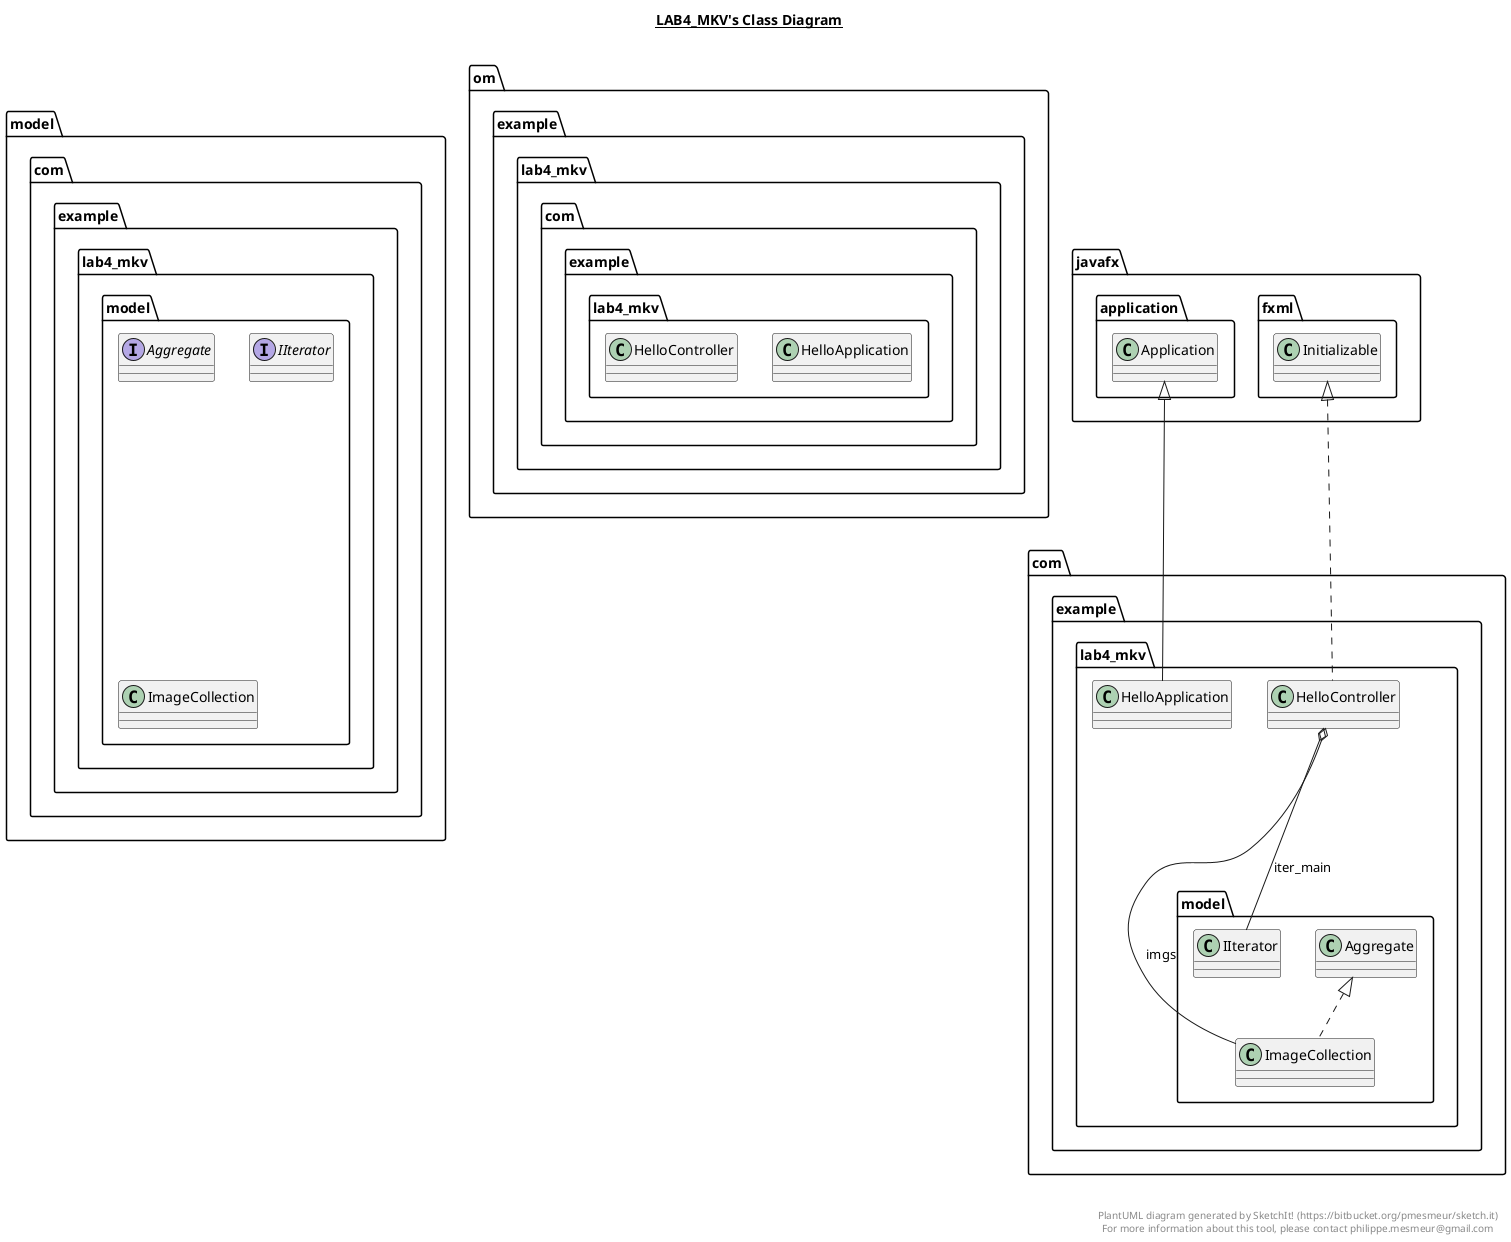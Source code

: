 @startuml

title __LAB4_MKV's Class Diagram__\n


    namespace om.example.lab4_mkv {
      class com.example.lab4_mkv.HelloApplication {
      }
    }

  

    namespace om.example.lab4_mkv {
      class com.example.lab4_mkv.HelloController {
      }
      }

  


      namespace model {
        interface com.example.lab4_mkv.model.Aggregate {
        }
      }

  


      namespace model {
        interface com.example.lab4_mkv.model.IIterator {
        }
      }

  


      namespace model {
        class com.example.lab4_mkv.model.ImageCollection {
        }
      }

  

  com.example.lab4_mkv.HelloApplication -up-|> javafx.application.Application
  com.example.lab4_mkv.HelloController .up.|> javafx.fxml.Initializable
  com.example.lab4_mkv.HelloController o-- com.example.lab4_mkv.model.ImageCollection : imgs
  com.example.lab4_mkv.HelloController o-- com.example.lab4_mkv.model.IIterator : iter_main
  com.example.lab4_mkv.model.ImageCollection .up.|> com.example.lab4_mkv.model.Aggregate


right footer


PlantUML diagram generated by SketchIt! (https://bitbucket.org/pmesmeur/sketch.it)
For more information about this tool, please contact philippe.mesmeur@gmail.com
endfooter

@enduml
